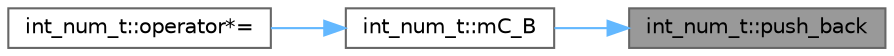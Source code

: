 digraph "int_num_t::push_back"
{
 // INTERACTIVE_SVG=YES
 // LATEX_PDF_SIZE
  bgcolor="transparent";
  edge [fontname=Helvetica,fontsize=10,labelfontname=Helvetica,labelfontsize=10];
  node [fontname=Helvetica,fontsize=10,shape=box,height=0.2,width=0.4];
  rankdir="RL";
  Node1 [label="int_num_t::push_back",height=0.2,width=0.4,color="gray40", fillcolor="grey60", style="filled", fontcolor="black",tooltip=" "];
  Node1 -> Node2 [dir="back",color="steelblue1",style="solid"];
  Node2 [label="int_num_t::mC_B",height=0.2,width=0.4,color="grey40", fillcolor="white", style="filled",URL="$structint__num__t.html#a3a812ddf5e23511d20f4b40f0a1d119e",tooltip=" "];
  Node2 -> Node3 [dir="back",color="steelblue1",style="solid"];
  Node3 [label="int_num_t::operator*=",height=0.2,width=0.4,color="grey40", fillcolor="white", style="filled",URL="$structint__num__t.html#a15fd56ca4bfffa62e6896bb3e0c8720c",tooltip=" "];
}
